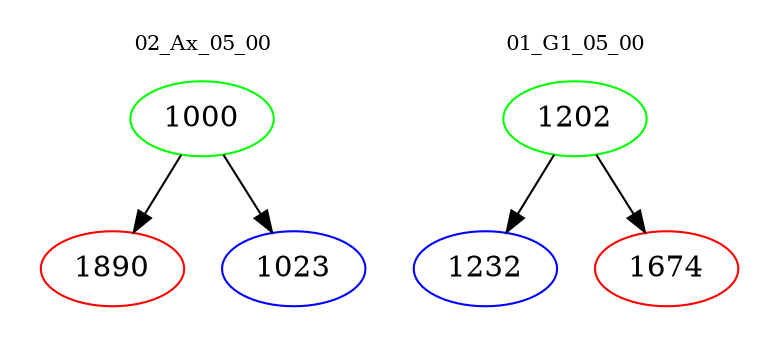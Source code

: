 digraph{
subgraph cluster_0 {
color = white
label = "02_Ax_05_00";
fontsize=10;
T0_1000 [label="1000", color="green"]
T0_1000 -> T0_1890 [color="black"]
T0_1890 [label="1890", color="red"]
T0_1000 -> T0_1023 [color="black"]
T0_1023 [label="1023", color="blue"]
}
subgraph cluster_1 {
color = white
label = "01_G1_05_00";
fontsize=10;
T1_1202 [label="1202", color="green"]
T1_1202 -> T1_1232 [color="black"]
T1_1232 [label="1232", color="blue"]
T1_1202 -> T1_1674 [color="black"]
T1_1674 [label="1674", color="red"]
}
}
